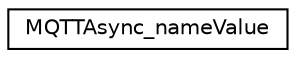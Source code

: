digraph "Graphical Class Hierarchy"
{
 // LATEX_PDF_SIZE
  edge [fontname="Helvetica",fontsize="10",labelfontname="Helvetica",labelfontsize="10"];
  node [fontname="Helvetica",fontsize="10",shape=record];
  rankdir="LR";
  Node0 [label="MQTTAsync_nameValue",height=0.2,width=0.4,color="black", fillcolor="white", style="filled",URL="$structMQTTAsync__nameValue.html",tooltip=" "];
}
